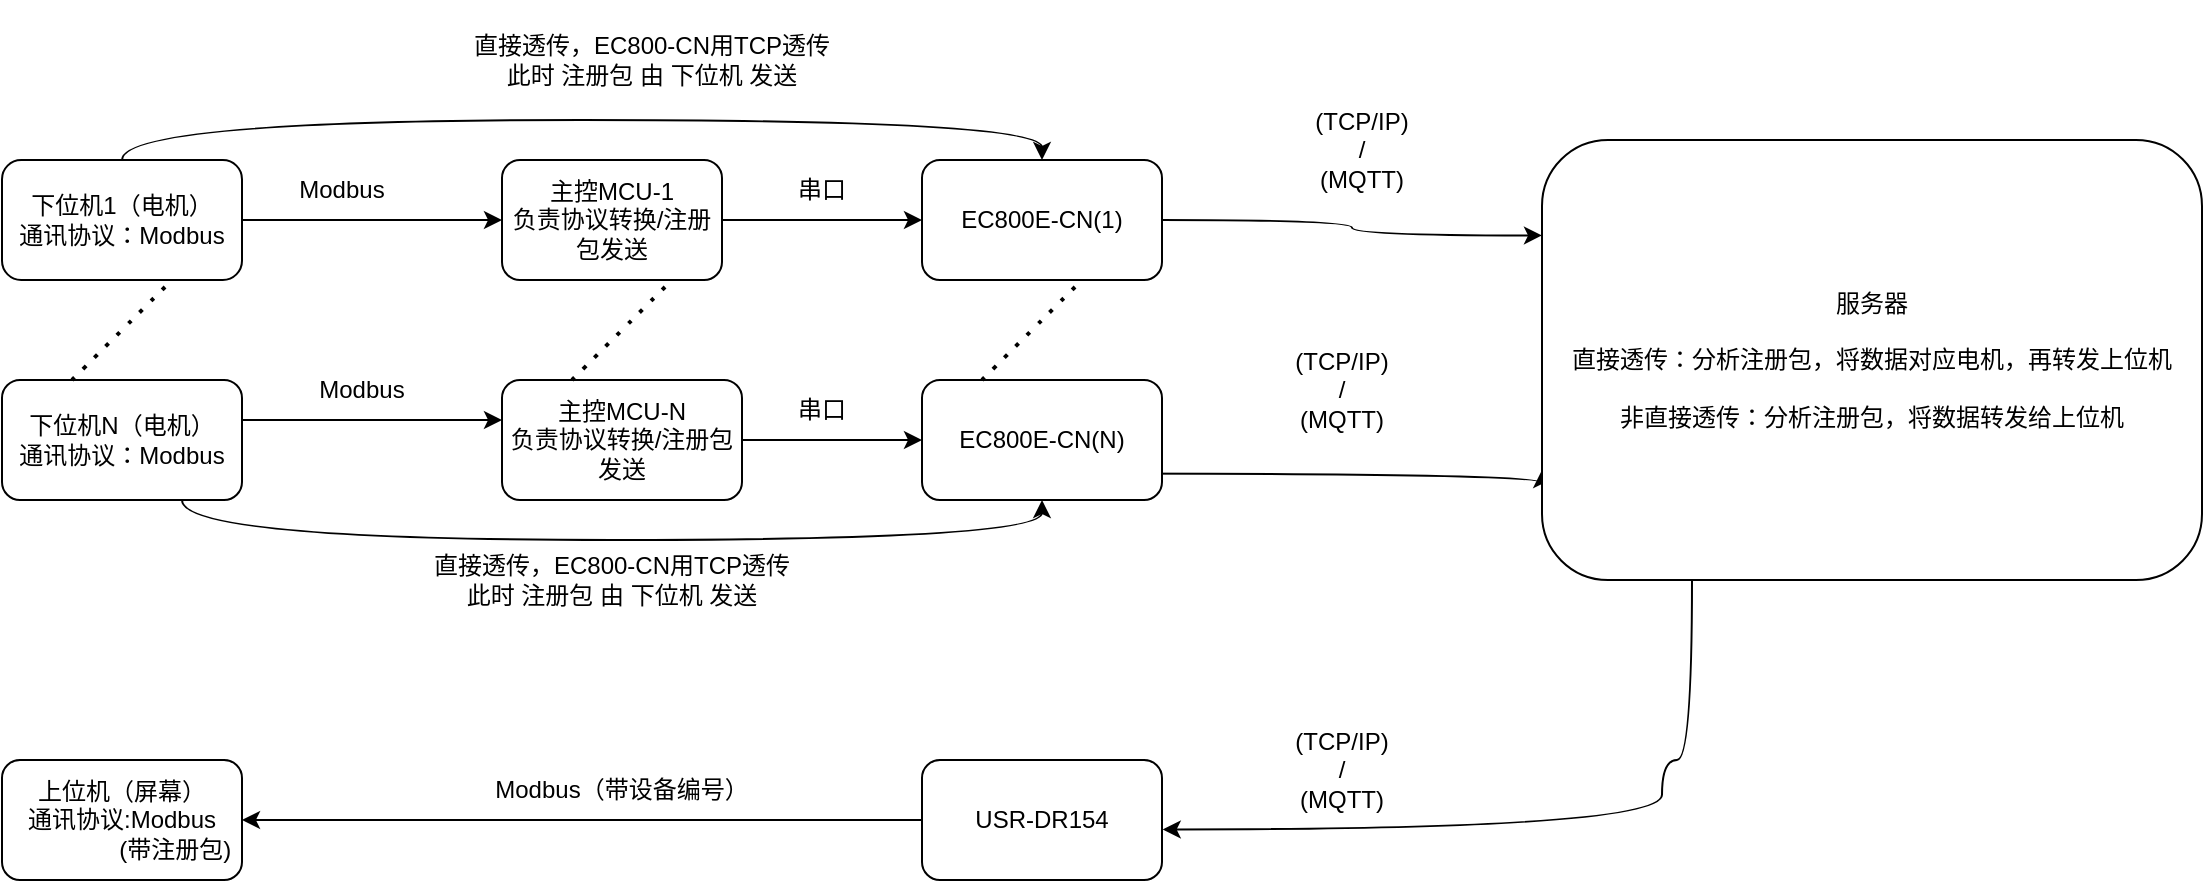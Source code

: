 <mxfile version="21.5.2" type="github">
  <diagram id="C5RBs43oDa-KdzZeNtuy" name="Page-1">
    <mxGraphModel dx="1103" dy="588" grid="1" gridSize="10" guides="1" tooltips="1" connect="1" arrows="1" fold="1" page="1" pageScale="1" pageWidth="2339" pageHeight="3300" math="0" shadow="0">
      <root>
        <mxCell id="WIyWlLk6GJQsqaUBKTNV-0" />
        <mxCell id="WIyWlLk6GJQsqaUBKTNV-1" parent="WIyWlLk6GJQsqaUBKTNV-0" />
        <mxCell id="8nelwR_O1WbiYXpUu97m-22" style="edgeStyle=orthogonalEdgeStyle;rounded=0;orthogonalLoop=1;jettySize=auto;html=1;exitX=1;exitY=0.5;exitDx=0;exitDy=0;entryX=0;entryY=0.5;entryDx=0;entryDy=0;" edge="1" parent="WIyWlLk6GJQsqaUBKTNV-1" source="8nelwR_O1WbiYXpUu97m-3" target="8nelwR_O1WbiYXpUu97m-5">
          <mxGeometry relative="1" as="geometry">
            <Array as="points">
              <mxPoint x="250" y="360" />
              <mxPoint x="250" y="360" />
            </Array>
          </mxGeometry>
        </mxCell>
        <mxCell id="8nelwR_O1WbiYXpUu97m-26" style="edgeStyle=orthogonalEdgeStyle;curved=1;rounded=0;orthogonalLoop=1;jettySize=auto;html=1;exitX=0.5;exitY=0;exitDx=0;exitDy=0;" edge="1" parent="WIyWlLk6GJQsqaUBKTNV-1" source="8nelwR_O1WbiYXpUu97m-3" target="8nelwR_O1WbiYXpUu97m-6">
          <mxGeometry relative="1" as="geometry">
            <mxPoint x="520.0" y="240" as="targetPoint" />
            <Array as="points">
              <mxPoint x="90" y="310" />
              <mxPoint x="550" y="310" />
            </Array>
          </mxGeometry>
        </mxCell>
        <mxCell id="8nelwR_O1WbiYXpUu97m-3" value="下位机1（电机）&lt;br&gt;通讯协议：Modbus" style="rounded=1;whiteSpace=wrap;html=1;arcSize=16;" vertex="1" parent="WIyWlLk6GJQsqaUBKTNV-1">
          <mxGeometry x="30" y="330" width="120" height="60" as="geometry" />
        </mxCell>
        <mxCell id="8nelwR_O1WbiYXpUu97m-29" style="edgeStyle=orthogonalEdgeStyle;curved=1;rounded=0;orthogonalLoop=1;jettySize=auto;html=1;exitX=0.75;exitY=1;exitDx=0;exitDy=0;entryX=0.5;entryY=1;entryDx=0;entryDy=0;" edge="1" parent="WIyWlLk6GJQsqaUBKTNV-1" source="8nelwR_O1WbiYXpUu97m-4" target="8nelwR_O1WbiYXpUu97m-8">
          <mxGeometry relative="1" as="geometry" />
        </mxCell>
        <mxCell id="8nelwR_O1WbiYXpUu97m-4" value="下位机N（电机）&lt;br&gt;通讯协议：Modbus" style="rounded=1;whiteSpace=wrap;html=1;" vertex="1" parent="WIyWlLk6GJQsqaUBKTNV-1">
          <mxGeometry x="30" y="440" width="120" height="60" as="geometry" />
        </mxCell>
        <mxCell id="8nelwR_O1WbiYXpUu97m-30" style="edgeStyle=orthogonalEdgeStyle;curved=1;rounded=0;orthogonalLoop=1;jettySize=auto;html=1;" edge="1" parent="WIyWlLk6GJQsqaUBKTNV-1" source="8nelwR_O1WbiYXpUu97m-5" target="8nelwR_O1WbiYXpUu97m-6">
          <mxGeometry relative="1" as="geometry" />
        </mxCell>
        <mxCell id="8nelwR_O1WbiYXpUu97m-5" value="主控MCU-1&lt;br&gt;负责协议转换/注册包发送" style="rounded=1;whiteSpace=wrap;html=1;" vertex="1" parent="WIyWlLk6GJQsqaUBKTNV-1">
          <mxGeometry x="280" y="330" width="110" height="60" as="geometry" />
        </mxCell>
        <mxCell id="8nelwR_O1WbiYXpUu97m-35" style="edgeStyle=orthogonalEdgeStyle;curved=1;rounded=0;orthogonalLoop=1;jettySize=auto;html=1;entryX=0;entryY=0.217;entryDx=0;entryDy=0;entryPerimeter=0;" edge="1" parent="WIyWlLk6GJQsqaUBKTNV-1" source="8nelwR_O1WbiYXpUu97m-6" target="8nelwR_O1WbiYXpUu97m-34">
          <mxGeometry relative="1" as="geometry" />
        </mxCell>
        <mxCell id="8nelwR_O1WbiYXpUu97m-6" value="EC800E-CN(1)" style="rounded=1;whiteSpace=wrap;html=1;" vertex="1" parent="WIyWlLk6GJQsqaUBKTNV-1">
          <mxGeometry x="490" y="330" width="120" height="60" as="geometry" />
        </mxCell>
        <mxCell id="8nelwR_O1WbiYXpUu97m-31" style="edgeStyle=orthogonalEdgeStyle;curved=1;rounded=0;orthogonalLoop=1;jettySize=auto;html=1;" edge="1" parent="WIyWlLk6GJQsqaUBKTNV-1" source="8nelwR_O1WbiYXpUu97m-7" target="8nelwR_O1WbiYXpUu97m-8">
          <mxGeometry relative="1" as="geometry" />
        </mxCell>
        <mxCell id="8nelwR_O1WbiYXpUu97m-7" value="主控MCU-N&lt;br&gt;负责协议转换/注册包发送" style="rounded=1;whiteSpace=wrap;html=1;" vertex="1" parent="WIyWlLk6GJQsqaUBKTNV-1">
          <mxGeometry x="280" y="440" width="120" height="60" as="geometry" />
        </mxCell>
        <mxCell id="8nelwR_O1WbiYXpUu97m-37" style="edgeStyle=orthogonalEdgeStyle;curved=1;rounded=0;orthogonalLoop=1;jettySize=auto;html=1;entryX=0;entryY=0.75;entryDx=0;entryDy=0;" edge="1" parent="WIyWlLk6GJQsqaUBKTNV-1" target="8nelwR_O1WbiYXpUu97m-34">
          <mxGeometry relative="1" as="geometry">
            <mxPoint x="570" y="486.74" as="sourcePoint" />
            <mxPoint x="762.31" y="520" as="targetPoint" />
            <Array as="points">
              <mxPoint x="800" y="487" />
            </Array>
          </mxGeometry>
        </mxCell>
        <mxCell id="8nelwR_O1WbiYXpUu97m-8" value="EC800E-CN(N)" style="rounded=1;whiteSpace=wrap;html=1;" vertex="1" parent="WIyWlLk6GJQsqaUBKTNV-1">
          <mxGeometry x="490" y="440" width="120" height="60" as="geometry" />
        </mxCell>
        <mxCell id="8nelwR_O1WbiYXpUu97m-17" value="Modbus" style="text;html=1;strokeColor=none;fillColor=none;align=center;verticalAlign=middle;whiteSpace=wrap;rounded=0;" vertex="1" parent="WIyWlLk6GJQsqaUBKTNV-1">
          <mxGeometry x="170" y="330" width="60" height="30" as="geometry" />
        </mxCell>
        <mxCell id="8nelwR_O1WbiYXpUu97m-24" style="rounded=0;orthogonalLoop=1;jettySize=auto;html=1;exitX=1;exitY=0.5;exitDx=0;exitDy=0;entryX=0;entryY=0.5;entryDx=0;entryDy=0;" edge="1" parent="WIyWlLk6GJQsqaUBKTNV-1">
          <mxGeometry relative="1" as="geometry">
            <mxPoint x="150" y="460.03" as="sourcePoint" />
            <mxPoint x="280" y="460.03" as="targetPoint" />
          </mxGeometry>
        </mxCell>
        <mxCell id="8nelwR_O1WbiYXpUu97m-25" value="Modbus" style="text;html=1;strokeColor=none;fillColor=none;align=center;verticalAlign=middle;whiteSpace=wrap;rounded=0;" vertex="1" parent="WIyWlLk6GJQsqaUBKTNV-1">
          <mxGeometry x="180" y="430" width="60" height="30" as="geometry" />
        </mxCell>
        <mxCell id="8nelwR_O1WbiYXpUu97m-27" value="直接透传，EC800-CN用TCP透传&lt;br&gt;此时 注册包 由 下位机 发送" style="text;html=1;strokeColor=none;fillColor=none;align=center;verticalAlign=middle;whiteSpace=wrap;rounded=0;" vertex="1" parent="WIyWlLk6GJQsqaUBKTNV-1">
          <mxGeometry x="250" y="250" width="210" height="60" as="geometry" />
        </mxCell>
        <mxCell id="8nelwR_O1WbiYXpUu97m-28" value="直接透传，EC800-CN用TCP透传&lt;br style=&quot;border-color: var(--border-color);&quot;&gt;此时 注册包 由 下位机 发送" style="text;html=1;strokeColor=none;fillColor=none;align=center;verticalAlign=middle;whiteSpace=wrap;rounded=0;" vertex="1" parent="WIyWlLk6GJQsqaUBKTNV-1">
          <mxGeometry x="230" y="520" width="210" height="40" as="geometry" />
        </mxCell>
        <mxCell id="8nelwR_O1WbiYXpUu97m-33" value="上位机（屏幕）&lt;br&gt;通讯协议:Modbus&lt;br&gt;&lt;span style=&quot;white-space: pre;&quot;&gt;&#x9;&lt;span style=&quot;white-space: pre;&quot;&gt;&#x9;&lt;/span&gt;&lt;/span&gt;(带注册包)" style="rounded=1;whiteSpace=wrap;html=1;" vertex="1" parent="WIyWlLk6GJQsqaUBKTNV-1">
          <mxGeometry x="30" y="630" width="120" height="60" as="geometry" />
        </mxCell>
        <mxCell id="8nelwR_O1WbiYXpUu97m-43" style="edgeStyle=orthogonalEdgeStyle;curved=1;rounded=0;orthogonalLoop=1;jettySize=auto;html=1;entryX=1.003;entryY=0.579;entryDx=0;entryDy=0;entryPerimeter=0;" edge="1" parent="WIyWlLk6GJQsqaUBKTNV-1" source="8nelwR_O1WbiYXpUu97m-34" target="8nelwR_O1WbiYXpUu97m-44">
          <mxGeometry relative="1" as="geometry">
            <mxPoint x="875.0" y="690" as="targetPoint" />
            <Array as="points">
              <mxPoint x="875" y="630" />
              <mxPoint x="860" y="630" />
              <mxPoint x="860" y="665" />
            </Array>
          </mxGeometry>
        </mxCell>
        <mxCell id="8nelwR_O1WbiYXpUu97m-34" value="服务器&lt;br&gt;&lt;br&gt;直接透传：分析注册包，将数据对应电机，再转发上位机&lt;br&gt;&lt;br&gt;非直接透传：分析注册包，将数据转发给上位机" style="rounded=1;whiteSpace=wrap;html=1;" vertex="1" parent="WIyWlLk6GJQsqaUBKTNV-1">
          <mxGeometry x="800" y="320" width="330" height="220" as="geometry" />
        </mxCell>
        <mxCell id="8nelwR_O1WbiYXpUu97m-38" value="(TCP/IP)&lt;br&gt;/&lt;br&gt;(MQTT)" style="text;html=1;strokeColor=none;fillColor=none;align=center;verticalAlign=middle;whiteSpace=wrap;rounded=0;" vertex="1" parent="WIyWlLk6GJQsqaUBKTNV-1">
          <mxGeometry x="680" y="300" width="60" height="50" as="geometry" />
        </mxCell>
        <mxCell id="8nelwR_O1WbiYXpUu97m-41" value="串口" style="text;html=1;strokeColor=none;fillColor=none;align=center;verticalAlign=middle;whiteSpace=wrap;rounded=0;" vertex="1" parent="WIyWlLk6GJQsqaUBKTNV-1">
          <mxGeometry x="410" y="330" width="60" height="30" as="geometry" />
        </mxCell>
        <mxCell id="8nelwR_O1WbiYXpUu97m-42" value="串口" style="text;html=1;strokeColor=none;fillColor=none;align=center;verticalAlign=middle;whiteSpace=wrap;rounded=0;" vertex="1" parent="WIyWlLk6GJQsqaUBKTNV-1">
          <mxGeometry x="410" y="440" width="60" height="30" as="geometry" />
        </mxCell>
        <mxCell id="8nelwR_O1WbiYXpUu97m-46" style="edgeStyle=orthogonalEdgeStyle;curved=1;rounded=0;orthogonalLoop=1;jettySize=auto;html=1;entryX=1;entryY=0.5;entryDx=0;entryDy=0;" edge="1" parent="WIyWlLk6GJQsqaUBKTNV-1" source="8nelwR_O1WbiYXpUu97m-44" target="8nelwR_O1WbiYXpUu97m-33">
          <mxGeometry relative="1" as="geometry" />
        </mxCell>
        <mxCell id="8nelwR_O1WbiYXpUu97m-44" value="USR-DR154" style="rounded=1;whiteSpace=wrap;html=1;" vertex="1" parent="WIyWlLk6GJQsqaUBKTNV-1">
          <mxGeometry x="490" y="630" width="120" height="60" as="geometry" />
        </mxCell>
        <mxCell id="8nelwR_O1WbiYXpUu97m-47" value="Modbus（带设备编号）" style="text;html=1;strokeColor=none;fillColor=none;align=center;verticalAlign=middle;whiteSpace=wrap;rounded=0;" vertex="1" parent="WIyWlLk6GJQsqaUBKTNV-1">
          <mxGeometry x="270" y="630" width="140" height="30" as="geometry" />
        </mxCell>
        <mxCell id="8nelwR_O1WbiYXpUu97m-50" value="" style="endArrow=none;dashed=1;html=1;dashPattern=1 3;strokeWidth=2;rounded=0;curved=1;" edge="1" parent="WIyWlLk6GJQsqaUBKTNV-1">
          <mxGeometry width="50" height="50" relative="1" as="geometry">
            <mxPoint x="65" y="440" as="sourcePoint" />
            <mxPoint x="115" y="390" as="targetPoint" />
          </mxGeometry>
        </mxCell>
        <mxCell id="8nelwR_O1WbiYXpUu97m-51" value="" style="endArrow=none;dashed=1;html=1;dashPattern=1 3;strokeWidth=2;rounded=0;curved=1;" edge="1" parent="WIyWlLk6GJQsqaUBKTNV-1">
          <mxGeometry width="50" height="50" relative="1" as="geometry">
            <mxPoint x="315" y="440" as="sourcePoint" />
            <mxPoint x="365" y="390" as="targetPoint" />
          </mxGeometry>
        </mxCell>
        <mxCell id="8nelwR_O1WbiYXpUu97m-52" value="" style="endArrow=none;dashed=1;html=1;dashPattern=1 3;strokeWidth=2;rounded=0;curved=1;" edge="1" parent="WIyWlLk6GJQsqaUBKTNV-1">
          <mxGeometry width="50" height="50" relative="1" as="geometry">
            <mxPoint x="520" y="440" as="sourcePoint" />
            <mxPoint x="570" y="390" as="targetPoint" />
          </mxGeometry>
        </mxCell>
        <mxCell id="8nelwR_O1WbiYXpUu97m-85" value="(TCP/IP)&lt;br&gt;/&lt;br&gt;(MQTT)" style="text;html=1;strokeColor=none;fillColor=none;align=center;verticalAlign=middle;whiteSpace=wrap;rounded=0;" vertex="1" parent="WIyWlLk6GJQsqaUBKTNV-1">
          <mxGeometry x="670" y="420" width="60" height="50" as="geometry" />
        </mxCell>
        <mxCell id="8nelwR_O1WbiYXpUu97m-86" value="(TCP/IP)&lt;br&gt;/&lt;br&gt;(MQTT)" style="text;html=1;strokeColor=none;fillColor=none;align=center;verticalAlign=middle;whiteSpace=wrap;rounded=0;" vertex="1" parent="WIyWlLk6GJQsqaUBKTNV-1">
          <mxGeometry x="670" y="610" width="60" height="50" as="geometry" />
        </mxCell>
      </root>
    </mxGraphModel>
  </diagram>
</mxfile>
